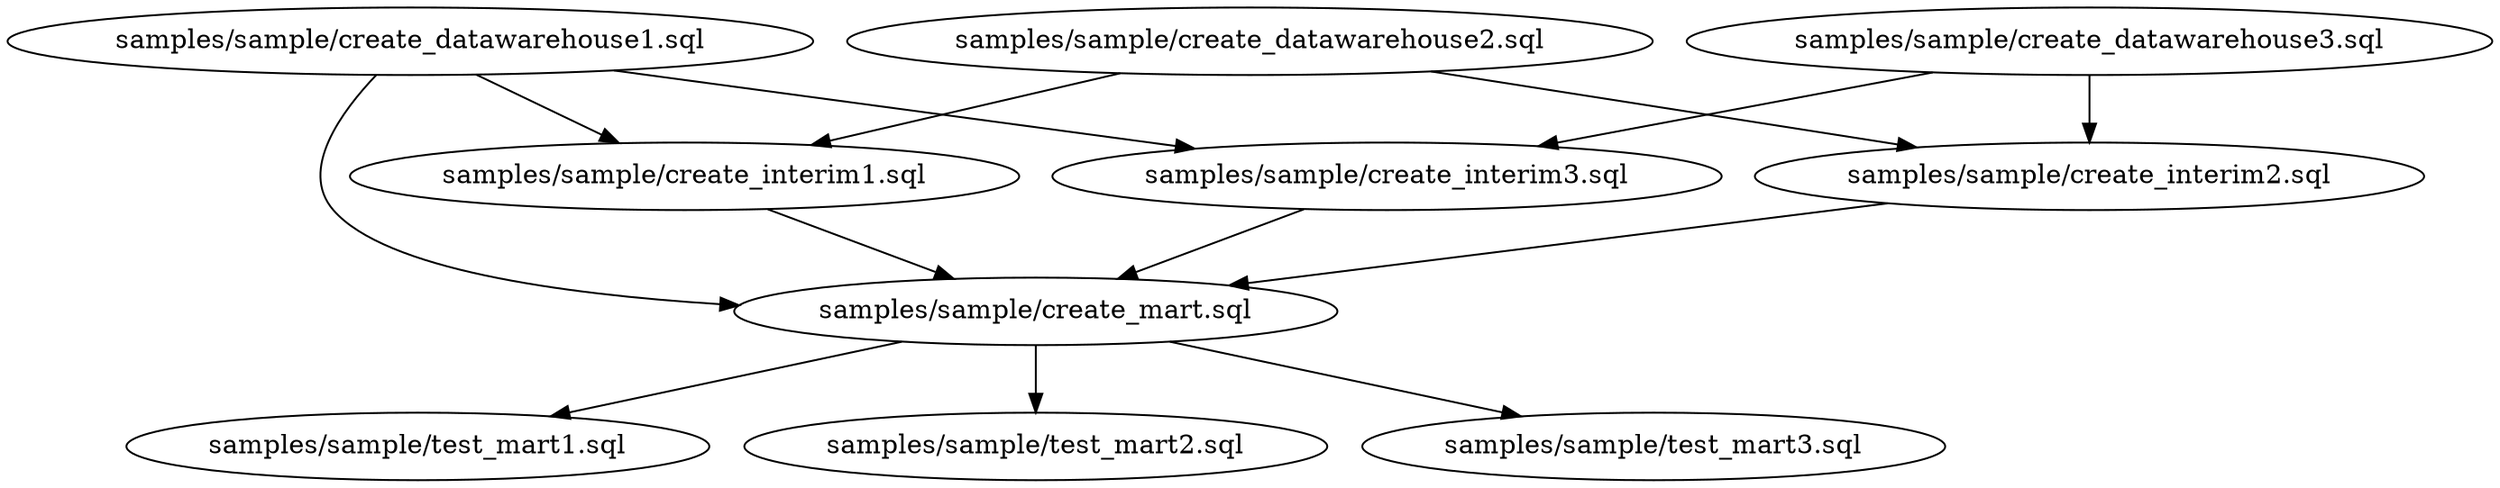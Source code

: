 digraph G {
0 [label="samples/sample/create_datawarehouse1.sql", shape="", type=query];
1 [label="samples/sample/create_datawarehouse2.sql", shape="", type=query];
2 [label="samples/sample/create_datawarehouse3.sql", shape="", type=query];
3 [label="samples/sample/create_interim1.sql", shape="", type=query];
4 [label="samples/sample/create_interim2.sql", shape="", type=query];
5 [label="samples/sample/create_interim3.sql", shape="", type=query];
6 [label="samples/sample/create_mart.sql", shape="", type=query];
7 [label="samples/sample/test_mart1.sql", shape="", type=query];
8 [label="samples/sample/test_mart2.sql", shape="", type=query];
9 [label="samples/sample/test_mart3.sql", shape="", type=query];
0->3 ;
0->5 ;
0->6 ;
1->3 ;
1->4 ;
2->4 ;
2->5 ;
3->6 ;
4->6 ;
5->6 ;
6->7 ;
6->8 ;
6->9 ;
}
